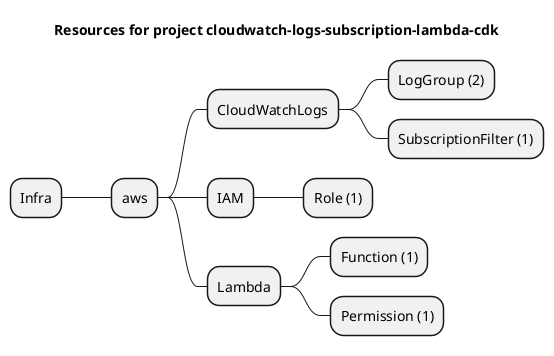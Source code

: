 @startmindmap
title Resources for project cloudwatch-logs-subscription-lambda-cdk
skinparam monochrome true
+ Infra
++ aws
+++ CloudWatchLogs
++++ LogGroup (2)
++++ SubscriptionFilter (1)
+++ IAM
++++ Role (1)
+++ Lambda
++++ Function (1)
++++ Permission (1)
@endmindmap